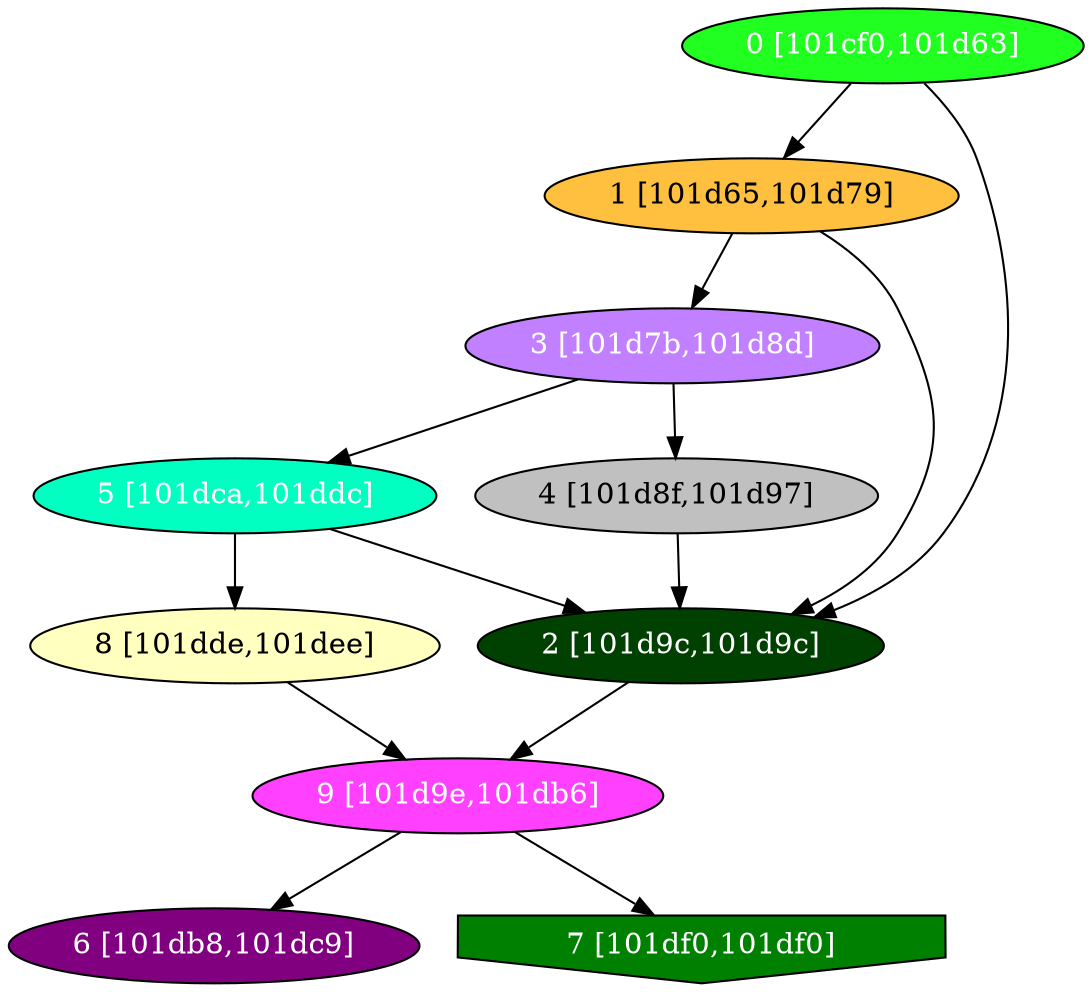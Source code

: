 diGraph libnss3{
	libnss3_0  [style=filled fillcolor="#20FF20" fontcolor="#ffffff" shape=oval label="0 [101cf0,101d63]"]
	libnss3_1  [style=filled fillcolor="#FFC040" fontcolor="#000000" shape=oval label="1 [101d65,101d79]"]
	libnss3_2  [style=filled fillcolor="#004000" fontcolor="#ffffff" shape=oval label="2 [101d9c,101d9c]"]
	libnss3_3  [style=filled fillcolor="#C080FF" fontcolor="#ffffff" shape=oval label="3 [101d7b,101d8d]"]
	libnss3_4  [style=filled fillcolor="#C0C0C0" fontcolor="#000000" shape=oval label="4 [101d8f,101d97]"]
	libnss3_5  [style=filled fillcolor="#00FFC0" fontcolor="#ffffff" shape=oval label="5 [101dca,101ddc]"]
	libnss3_6  [style=filled fillcolor="#800080" fontcolor="#ffffff" shape=oval label="6 [101db8,101dc9]"]
	libnss3_7  [style=filled fillcolor="#008000" fontcolor="#ffffff" shape=invhouse label="7 [101df0,101df0]"]
	libnss3_8  [style=filled fillcolor="#FFFFC0" fontcolor="#000000" shape=oval label="8 [101dde,101dee]"]
	libnss3_9  [style=filled fillcolor="#FF40FF" fontcolor="#ffffff" shape=oval label="9 [101d9e,101db6]"]

	libnss3_0 -> libnss3_1
	libnss3_0 -> libnss3_2
	libnss3_1 -> libnss3_2
	libnss3_1 -> libnss3_3
	libnss3_2 -> libnss3_9
	libnss3_3 -> libnss3_4
	libnss3_3 -> libnss3_5
	libnss3_4 -> libnss3_2
	libnss3_5 -> libnss3_2
	libnss3_5 -> libnss3_8
	libnss3_8 -> libnss3_9
	libnss3_9 -> libnss3_6
	libnss3_9 -> libnss3_7
}